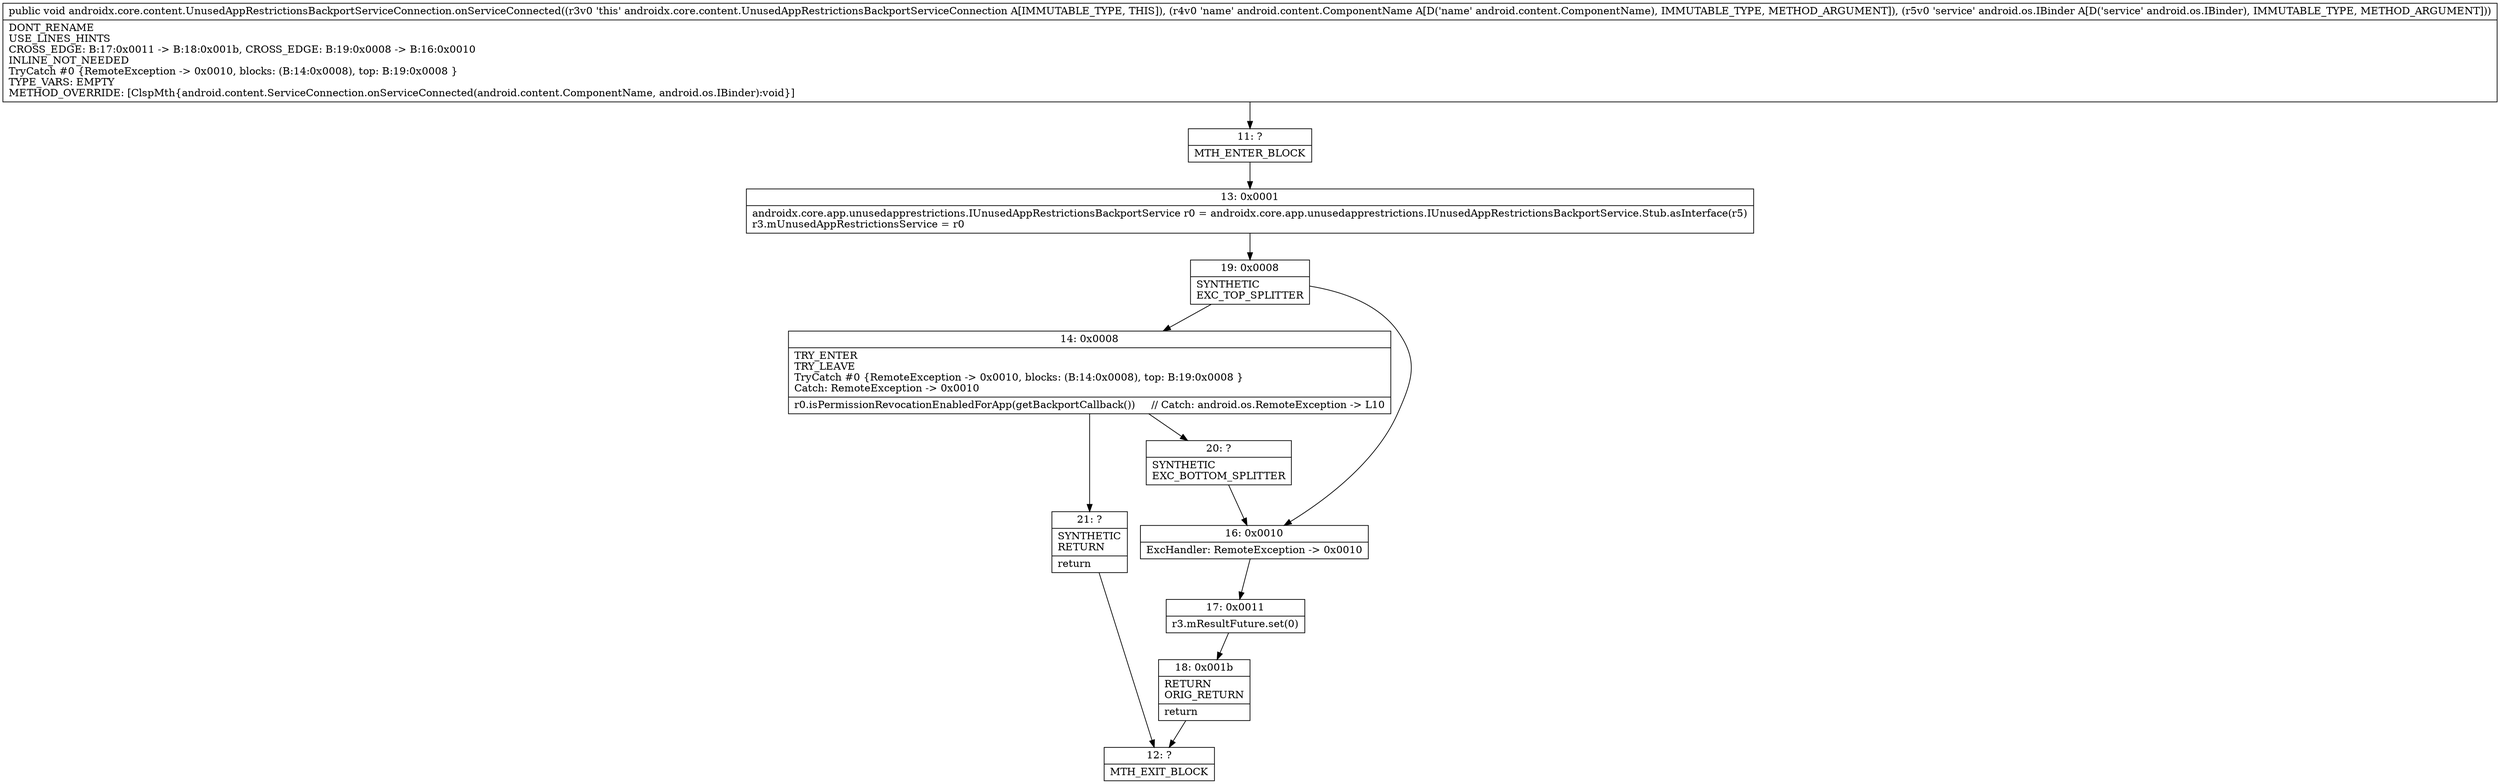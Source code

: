 digraph "CFG forandroidx.core.content.UnusedAppRestrictionsBackportServiceConnection.onServiceConnected(Landroid\/content\/ComponentName;Landroid\/os\/IBinder;)V" {
Node_11 [shape=record,label="{11\:\ ?|MTH_ENTER_BLOCK\l}"];
Node_13 [shape=record,label="{13\:\ 0x0001|androidx.core.app.unusedapprestrictions.IUnusedAppRestrictionsBackportService r0 = androidx.core.app.unusedapprestrictions.IUnusedAppRestrictionsBackportService.Stub.asInterface(r5)\lr3.mUnusedAppRestrictionsService = r0\l}"];
Node_19 [shape=record,label="{19\:\ 0x0008|SYNTHETIC\lEXC_TOP_SPLITTER\l}"];
Node_14 [shape=record,label="{14\:\ 0x0008|TRY_ENTER\lTRY_LEAVE\lTryCatch #0 \{RemoteException \-\> 0x0010, blocks: (B:14:0x0008), top: B:19:0x0008 \}\lCatch: RemoteException \-\> 0x0010\l|r0.isPermissionRevocationEnabledForApp(getBackportCallback())     \/\/ Catch: android.os.RemoteException \-\> L10\l}"];
Node_20 [shape=record,label="{20\:\ ?|SYNTHETIC\lEXC_BOTTOM_SPLITTER\l}"];
Node_21 [shape=record,label="{21\:\ ?|SYNTHETIC\lRETURN\l|return\l}"];
Node_12 [shape=record,label="{12\:\ ?|MTH_EXIT_BLOCK\l}"];
Node_16 [shape=record,label="{16\:\ 0x0010|ExcHandler: RemoteException \-\> 0x0010\l}"];
Node_17 [shape=record,label="{17\:\ 0x0011|r3.mResultFuture.set(0)\l}"];
Node_18 [shape=record,label="{18\:\ 0x001b|RETURN\lORIG_RETURN\l|return\l}"];
MethodNode[shape=record,label="{public void androidx.core.content.UnusedAppRestrictionsBackportServiceConnection.onServiceConnected((r3v0 'this' androidx.core.content.UnusedAppRestrictionsBackportServiceConnection A[IMMUTABLE_TYPE, THIS]), (r4v0 'name' android.content.ComponentName A[D('name' android.content.ComponentName), IMMUTABLE_TYPE, METHOD_ARGUMENT]), (r5v0 'service' android.os.IBinder A[D('service' android.os.IBinder), IMMUTABLE_TYPE, METHOD_ARGUMENT]))  | DONT_RENAME\lUSE_LINES_HINTS\lCROSS_EDGE: B:17:0x0011 \-\> B:18:0x001b, CROSS_EDGE: B:19:0x0008 \-\> B:16:0x0010\lINLINE_NOT_NEEDED\lTryCatch #0 \{RemoteException \-\> 0x0010, blocks: (B:14:0x0008), top: B:19:0x0008 \}\lTYPE_VARS: EMPTY\lMETHOD_OVERRIDE: [ClspMth\{android.content.ServiceConnection.onServiceConnected(android.content.ComponentName, android.os.IBinder):void\}]\l}"];
MethodNode -> Node_11;Node_11 -> Node_13;
Node_13 -> Node_19;
Node_19 -> Node_14;
Node_19 -> Node_16;
Node_14 -> Node_20;
Node_14 -> Node_21;
Node_20 -> Node_16;
Node_21 -> Node_12;
Node_16 -> Node_17;
Node_17 -> Node_18;
Node_18 -> Node_12;
}

